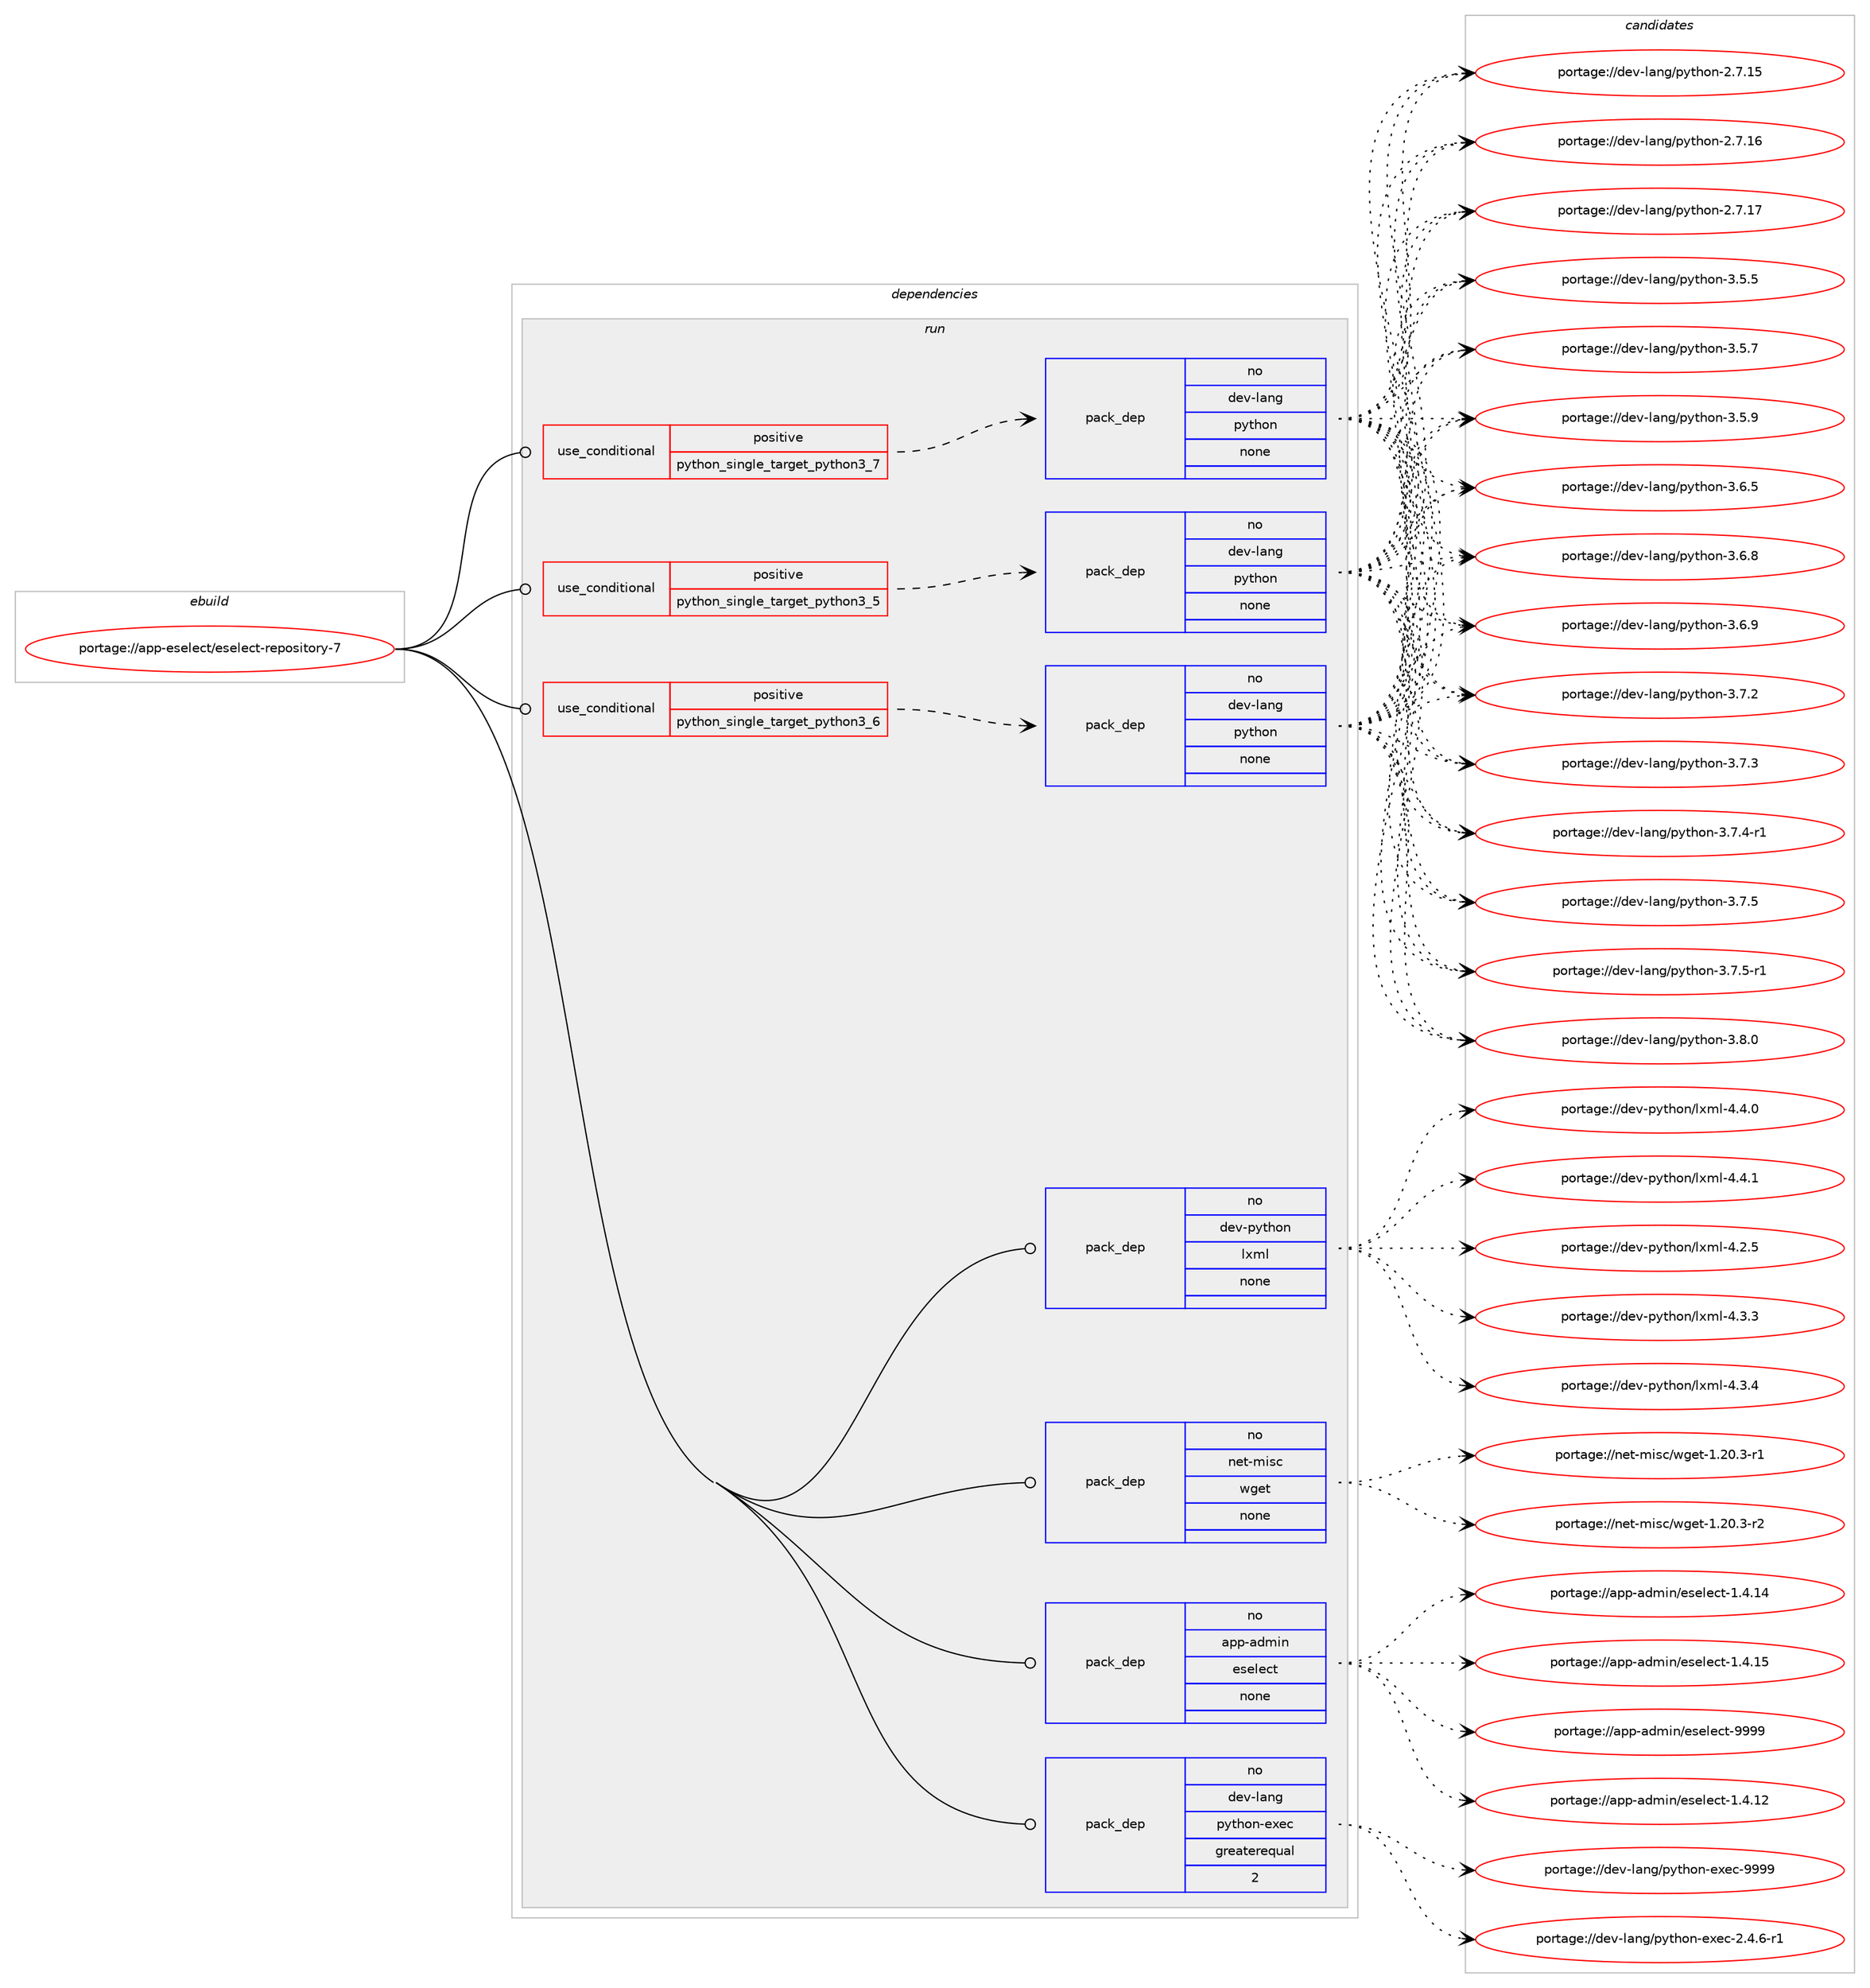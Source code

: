 digraph prolog {

# *************
# Graph options
# *************

newrank=true;
concentrate=true;
compound=true;
graph [rankdir=LR,fontname=Helvetica,fontsize=10,ranksep=1.5];#, ranksep=2.5, nodesep=0.2];
edge  [arrowhead=vee];
node  [fontname=Helvetica,fontsize=10];

# **********
# The ebuild
# **********

subgraph cluster_leftcol {
color=gray;
rank=same;
label=<<i>ebuild</i>>;
id [label="portage://app-eselect/eselect-repository-7", color=red, width=4, href="../app-eselect/eselect-repository-7.svg"];
}

# ****************
# The dependencies
# ****************

subgraph cluster_midcol {
color=gray;
label=<<i>dependencies</i>>;
subgraph cluster_compile {
fillcolor="#eeeeee";
style=filled;
label=<<i>compile</i>>;
}
subgraph cluster_compileandrun {
fillcolor="#eeeeee";
style=filled;
label=<<i>compile and run</i>>;
}
subgraph cluster_run {
fillcolor="#eeeeee";
style=filled;
label=<<i>run</i>>;
subgraph cond7492 {
dependency29041 [label=<<TABLE BORDER="0" CELLBORDER="1" CELLSPACING="0" CELLPADDING="4"><TR><TD ROWSPAN="3" CELLPADDING="10">use_conditional</TD></TR><TR><TD>positive</TD></TR><TR><TD>python_single_target_python3_5</TD></TR></TABLE>>, shape=none, color=red];
subgraph pack21114 {
dependency29042 [label=<<TABLE BORDER="0" CELLBORDER="1" CELLSPACING="0" CELLPADDING="4" WIDTH="220"><TR><TD ROWSPAN="6" CELLPADDING="30">pack_dep</TD></TR><TR><TD WIDTH="110">no</TD></TR><TR><TD>dev-lang</TD></TR><TR><TD>python</TD></TR><TR><TD>none</TD></TR><TR><TD></TD></TR></TABLE>>, shape=none, color=blue];
}
dependency29041:e -> dependency29042:w [weight=20,style="dashed",arrowhead="vee"];
}
id:e -> dependency29041:w [weight=20,style="solid",arrowhead="odot"];
subgraph cond7493 {
dependency29043 [label=<<TABLE BORDER="0" CELLBORDER="1" CELLSPACING="0" CELLPADDING="4"><TR><TD ROWSPAN="3" CELLPADDING="10">use_conditional</TD></TR><TR><TD>positive</TD></TR><TR><TD>python_single_target_python3_6</TD></TR></TABLE>>, shape=none, color=red];
subgraph pack21115 {
dependency29044 [label=<<TABLE BORDER="0" CELLBORDER="1" CELLSPACING="0" CELLPADDING="4" WIDTH="220"><TR><TD ROWSPAN="6" CELLPADDING="30">pack_dep</TD></TR><TR><TD WIDTH="110">no</TD></TR><TR><TD>dev-lang</TD></TR><TR><TD>python</TD></TR><TR><TD>none</TD></TR><TR><TD></TD></TR></TABLE>>, shape=none, color=blue];
}
dependency29043:e -> dependency29044:w [weight=20,style="dashed",arrowhead="vee"];
}
id:e -> dependency29043:w [weight=20,style="solid",arrowhead="odot"];
subgraph cond7494 {
dependency29045 [label=<<TABLE BORDER="0" CELLBORDER="1" CELLSPACING="0" CELLPADDING="4"><TR><TD ROWSPAN="3" CELLPADDING="10">use_conditional</TD></TR><TR><TD>positive</TD></TR><TR><TD>python_single_target_python3_7</TD></TR></TABLE>>, shape=none, color=red];
subgraph pack21116 {
dependency29046 [label=<<TABLE BORDER="0" CELLBORDER="1" CELLSPACING="0" CELLPADDING="4" WIDTH="220"><TR><TD ROWSPAN="6" CELLPADDING="30">pack_dep</TD></TR><TR><TD WIDTH="110">no</TD></TR><TR><TD>dev-lang</TD></TR><TR><TD>python</TD></TR><TR><TD>none</TD></TR><TR><TD></TD></TR></TABLE>>, shape=none, color=blue];
}
dependency29045:e -> dependency29046:w [weight=20,style="dashed",arrowhead="vee"];
}
id:e -> dependency29045:w [weight=20,style="solid",arrowhead="odot"];
subgraph pack21117 {
dependency29047 [label=<<TABLE BORDER="0" CELLBORDER="1" CELLSPACING="0" CELLPADDING="4" WIDTH="220"><TR><TD ROWSPAN="6" CELLPADDING="30">pack_dep</TD></TR><TR><TD WIDTH="110">no</TD></TR><TR><TD>app-admin</TD></TR><TR><TD>eselect</TD></TR><TR><TD>none</TD></TR><TR><TD></TD></TR></TABLE>>, shape=none, color=blue];
}
id:e -> dependency29047:w [weight=20,style="solid",arrowhead="odot"];
subgraph pack21118 {
dependency29048 [label=<<TABLE BORDER="0" CELLBORDER="1" CELLSPACING="0" CELLPADDING="4" WIDTH="220"><TR><TD ROWSPAN="6" CELLPADDING="30">pack_dep</TD></TR><TR><TD WIDTH="110">no</TD></TR><TR><TD>dev-lang</TD></TR><TR><TD>python-exec</TD></TR><TR><TD>greaterequal</TD></TR><TR><TD>2</TD></TR></TABLE>>, shape=none, color=blue];
}
id:e -> dependency29048:w [weight=20,style="solid",arrowhead="odot"];
subgraph pack21119 {
dependency29049 [label=<<TABLE BORDER="0" CELLBORDER="1" CELLSPACING="0" CELLPADDING="4" WIDTH="220"><TR><TD ROWSPAN="6" CELLPADDING="30">pack_dep</TD></TR><TR><TD WIDTH="110">no</TD></TR><TR><TD>dev-python</TD></TR><TR><TD>lxml</TD></TR><TR><TD>none</TD></TR><TR><TD></TD></TR></TABLE>>, shape=none, color=blue];
}
id:e -> dependency29049:w [weight=20,style="solid",arrowhead="odot"];
subgraph pack21120 {
dependency29050 [label=<<TABLE BORDER="0" CELLBORDER="1" CELLSPACING="0" CELLPADDING="4" WIDTH="220"><TR><TD ROWSPAN="6" CELLPADDING="30">pack_dep</TD></TR><TR><TD WIDTH="110">no</TD></TR><TR><TD>net-misc</TD></TR><TR><TD>wget</TD></TR><TR><TD>none</TD></TR><TR><TD></TD></TR></TABLE>>, shape=none, color=blue];
}
id:e -> dependency29050:w [weight=20,style="solid",arrowhead="odot"];
}
}

# **************
# The candidates
# **************

subgraph cluster_choices {
rank=same;
color=gray;
label=<<i>candidates</i>>;

subgraph choice21114 {
color=black;
nodesep=1;
choiceportage10010111845108971101034711212111610411111045504655464953 [label="portage://dev-lang/python-2.7.15", color=red, width=4,href="../dev-lang/python-2.7.15.svg"];
choiceportage10010111845108971101034711212111610411111045504655464954 [label="portage://dev-lang/python-2.7.16", color=red, width=4,href="../dev-lang/python-2.7.16.svg"];
choiceportage10010111845108971101034711212111610411111045504655464955 [label="portage://dev-lang/python-2.7.17", color=red, width=4,href="../dev-lang/python-2.7.17.svg"];
choiceportage100101118451089711010347112121116104111110455146534653 [label="portage://dev-lang/python-3.5.5", color=red, width=4,href="../dev-lang/python-3.5.5.svg"];
choiceportage100101118451089711010347112121116104111110455146534655 [label="portage://dev-lang/python-3.5.7", color=red, width=4,href="../dev-lang/python-3.5.7.svg"];
choiceportage100101118451089711010347112121116104111110455146534657 [label="portage://dev-lang/python-3.5.9", color=red, width=4,href="../dev-lang/python-3.5.9.svg"];
choiceportage100101118451089711010347112121116104111110455146544653 [label="portage://dev-lang/python-3.6.5", color=red, width=4,href="../dev-lang/python-3.6.5.svg"];
choiceportage100101118451089711010347112121116104111110455146544656 [label="portage://dev-lang/python-3.6.8", color=red, width=4,href="../dev-lang/python-3.6.8.svg"];
choiceportage100101118451089711010347112121116104111110455146544657 [label="portage://dev-lang/python-3.6.9", color=red, width=4,href="../dev-lang/python-3.6.9.svg"];
choiceportage100101118451089711010347112121116104111110455146554650 [label="portage://dev-lang/python-3.7.2", color=red, width=4,href="../dev-lang/python-3.7.2.svg"];
choiceportage100101118451089711010347112121116104111110455146554651 [label="portage://dev-lang/python-3.7.3", color=red, width=4,href="../dev-lang/python-3.7.3.svg"];
choiceportage1001011184510897110103471121211161041111104551465546524511449 [label="portage://dev-lang/python-3.7.4-r1", color=red, width=4,href="../dev-lang/python-3.7.4-r1.svg"];
choiceportage100101118451089711010347112121116104111110455146554653 [label="portage://dev-lang/python-3.7.5", color=red, width=4,href="../dev-lang/python-3.7.5.svg"];
choiceportage1001011184510897110103471121211161041111104551465546534511449 [label="portage://dev-lang/python-3.7.5-r1", color=red, width=4,href="../dev-lang/python-3.7.5-r1.svg"];
choiceportage100101118451089711010347112121116104111110455146564648 [label="portage://dev-lang/python-3.8.0", color=red, width=4,href="../dev-lang/python-3.8.0.svg"];
dependency29042:e -> choiceportage10010111845108971101034711212111610411111045504655464953:w [style=dotted,weight="100"];
dependency29042:e -> choiceportage10010111845108971101034711212111610411111045504655464954:w [style=dotted,weight="100"];
dependency29042:e -> choiceportage10010111845108971101034711212111610411111045504655464955:w [style=dotted,weight="100"];
dependency29042:e -> choiceportage100101118451089711010347112121116104111110455146534653:w [style=dotted,weight="100"];
dependency29042:e -> choiceportage100101118451089711010347112121116104111110455146534655:w [style=dotted,weight="100"];
dependency29042:e -> choiceportage100101118451089711010347112121116104111110455146534657:w [style=dotted,weight="100"];
dependency29042:e -> choiceportage100101118451089711010347112121116104111110455146544653:w [style=dotted,weight="100"];
dependency29042:e -> choiceportage100101118451089711010347112121116104111110455146544656:w [style=dotted,weight="100"];
dependency29042:e -> choiceportage100101118451089711010347112121116104111110455146544657:w [style=dotted,weight="100"];
dependency29042:e -> choiceportage100101118451089711010347112121116104111110455146554650:w [style=dotted,weight="100"];
dependency29042:e -> choiceportage100101118451089711010347112121116104111110455146554651:w [style=dotted,weight="100"];
dependency29042:e -> choiceportage1001011184510897110103471121211161041111104551465546524511449:w [style=dotted,weight="100"];
dependency29042:e -> choiceportage100101118451089711010347112121116104111110455146554653:w [style=dotted,weight="100"];
dependency29042:e -> choiceportage1001011184510897110103471121211161041111104551465546534511449:w [style=dotted,weight="100"];
dependency29042:e -> choiceportage100101118451089711010347112121116104111110455146564648:w [style=dotted,weight="100"];
}
subgraph choice21115 {
color=black;
nodesep=1;
choiceportage10010111845108971101034711212111610411111045504655464953 [label="portage://dev-lang/python-2.7.15", color=red, width=4,href="../dev-lang/python-2.7.15.svg"];
choiceportage10010111845108971101034711212111610411111045504655464954 [label="portage://dev-lang/python-2.7.16", color=red, width=4,href="../dev-lang/python-2.7.16.svg"];
choiceportage10010111845108971101034711212111610411111045504655464955 [label="portage://dev-lang/python-2.7.17", color=red, width=4,href="../dev-lang/python-2.7.17.svg"];
choiceportage100101118451089711010347112121116104111110455146534653 [label="portage://dev-lang/python-3.5.5", color=red, width=4,href="../dev-lang/python-3.5.5.svg"];
choiceportage100101118451089711010347112121116104111110455146534655 [label="portage://dev-lang/python-3.5.7", color=red, width=4,href="../dev-lang/python-3.5.7.svg"];
choiceportage100101118451089711010347112121116104111110455146534657 [label="portage://dev-lang/python-3.5.9", color=red, width=4,href="../dev-lang/python-3.5.9.svg"];
choiceportage100101118451089711010347112121116104111110455146544653 [label="portage://dev-lang/python-3.6.5", color=red, width=4,href="../dev-lang/python-3.6.5.svg"];
choiceportage100101118451089711010347112121116104111110455146544656 [label="portage://dev-lang/python-3.6.8", color=red, width=4,href="../dev-lang/python-3.6.8.svg"];
choiceportage100101118451089711010347112121116104111110455146544657 [label="portage://dev-lang/python-3.6.9", color=red, width=4,href="../dev-lang/python-3.6.9.svg"];
choiceportage100101118451089711010347112121116104111110455146554650 [label="portage://dev-lang/python-3.7.2", color=red, width=4,href="../dev-lang/python-3.7.2.svg"];
choiceportage100101118451089711010347112121116104111110455146554651 [label="portage://dev-lang/python-3.7.3", color=red, width=4,href="../dev-lang/python-3.7.3.svg"];
choiceportage1001011184510897110103471121211161041111104551465546524511449 [label="portage://dev-lang/python-3.7.4-r1", color=red, width=4,href="../dev-lang/python-3.7.4-r1.svg"];
choiceportage100101118451089711010347112121116104111110455146554653 [label="portage://dev-lang/python-3.7.5", color=red, width=4,href="../dev-lang/python-3.7.5.svg"];
choiceportage1001011184510897110103471121211161041111104551465546534511449 [label="portage://dev-lang/python-3.7.5-r1", color=red, width=4,href="../dev-lang/python-3.7.5-r1.svg"];
choiceportage100101118451089711010347112121116104111110455146564648 [label="portage://dev-lang/python-3.8.0", color=red, width=4,href="../dev-lang/python-3.8.0.svg"];
dependency29044:e -> choiceportage10010111845108971101034711212111610411111045504655464953:w [style=dotted,weight="100"];
dependency29044:e -> choiceportage10010111845108971101034711212111610411111045504655464954:w [style=dotted,weight="100"];
dependency29044:e -> choiceportage10010111845108971101034711212111610411111045504655464955:w [style=dotted,weight="100"];
dependency29044:e -> choiceportage100101118451089711010347112121116104111110455146534653:w [style=dotted,weight="100"];
dependency29044:e -> choiceportage100101118451089711010347112121116104111110455146534655:w [style=dotted,weight="100"];
dependency29044:e -> choiceportage100101118451089711010347112121116104111110455146534657:w [style=dotted,weight="100"];
dependency29044:e -> choiceportage100101118451089711010347112121116104111110455146544653:w [style=dotted,weight="100"];
dependency29044:e -> choiceportage100101118451089711010347112121116104111110455146544656:w [style=dotted,weight="100"];
dependency29044:e -> choiceportage100101118451089711010347112121116104111110455146544657:w [style=dotted,weight="100"];
dependency29044:e -> choiceportage100101118451089711010347112121116104111110455146554650:w [style=dotted,weight="100"];
dependency29044:e -> choiceportage100101118451089711010347112121116104111110455146554651:w [style=dotted,weight="100"];
dependency29044:e -> choiceportage1001011184510897110103471121211161041111104551465546524511449:w [style=dotted,weight="100"];
dependency29044:e -> choiceportage100101118451089711010347112121116104111110455146554653:w [style=dotted,weight="100"];
dependency29044:e -> choiceportage1001011184510897110103471121211161041111104551465546534511449:w [style=dotted,weight="100"];
dependency29044:e -> choiceportage100101118451089711010347112121116104111110455146564648:w [style=dotted,weight="100"];
}
subgraph choice21116 {
color=black;
nodesep=1;
choiceportage10010111845108971101034711212111610411111045504655464953 [label="portage://dev-lang/python-2.7.15", color=red, width=4,href="../dev-lang/python-2.7.15.svg"];
choiceportage10010111845108971101034711212111610411111045504655464954 [label="portage://dev-lang/python-2.7.16", color=red, width=4,href="../dev-lang/python-2.7.16.svg"];
choiceportage10010111845108971101034711212111610411111045504655464955 [label="portage://dev-lang/python-2.7.17", color=red, width=4,href="../dev-lang/python-2.7.17.svg"];
choiceportage100101118451089711010347112121116104111110455146534653 [label="portage://dev-lang/python-3.5.5", color=red, width=4,href="../dev-lang/python-3.5.5.svg"];
choiceportage100101118451089711010347112121116104111110455146534655 [label="portage://dev-lang/python-3.5.7", color=red, width=4,href="../dev-lang/python-3.5.7.svg"];
choiceportage100101118451089711010347112121116104111110455146534657 [label="portage://dev-lang/python-3.5.9", color=red, width=4,href="../dev-lang/python-3.5.9.svg"];
choiceportage100101118451089711010347112121116104111110455146544653 [label="portage://dev-lang/python-3.6.5", color=red, width=4,href="../dev-lang/python-3.6.5.svg"];
choiceportage100101118451089711010347112121116104111110455146544656 [label="portage://dev-lang/python-3.6.8", color=red, width=4,href="../dev-lang/python-3.6.8.svg"];
choiceportage100101118451089711010347112121116104111110455146544657 [label="portage://dev-lang/python-3.6.9", color=red, width=4,href="../dev-lang/python-3.6.9.svg"];
choiceportage100101118451089711010347112121116104111110455146554650 [label="portage://dev-lang/python-3.7.2", color=red, width=4,href="../dev-lang/python-3.7.2.svg"];
choiceportage100101118451089711010347112121116104111110455146554651 [label="portage://dev-lang/python-3.7.3", color=red, width=4,href="../dev-lang/python-3.7.3.svg"];
choiceportage1001011184510897110103471121211161041111104551465546524511449 [label="portage://dev-lang/python-3.7.4-r1", color=red, width=4,href="../dev-lang/python-3.7.4-r1.svg"];
choiceportage100101118451089711010347112121116104111110455146554653 [label="portage://dev-lang/python-3.7.5", color=red, width=4,href="../dev-lang/python-3.7.5.svg"];
choiceportage1001011184510897110103471121211161041111104551465546534511449 [label="portage://dev-lang/python-3.7.5-r1", color=red, width=4,href="../dev-lang/python-3.7.5-r1.svg"];
choiceportage100101118451089711010347112121116104111110455146564648 [label="portage://dev-lang/python-3.8.0", color=red, width=4,href="../dev-lang/python-3.8.0.svg"];
dependency29046:e -> choiceportage10010111845108971101034711212111610411111045504655464953:w [style=dotted,weight="100"];
dependency29046:e -> choiceportage10010111845108971101034711212111610411111045504655464954:w [style=dotted,weight="100"];
dependency29046:e -> choiceportage10010111845108971101034711212111610411111045504655464955:w [style=dotted,weight="100"];
dependency29046:e -> choiceportage100101118451089711010347112121116104111110455146534653:w [style=dotted,weight="100"];
dependency29046:e -> choiceportage100101118451089711010347112121116104111110455146534655:w [style=dotted,weight="100"];
dependency29046:e -> choiceportage100101118451089711010347112121116104111110455146534657:w [style=dotted,weight="100"];
dependency29046:e -> choiceportage100101118451089711010347112121116104111110455146544653:w [style=dotted,weight="100"];
dependency29046:e -> choiceportage100101118451089711010347112121116104111110455146544656:w [style=dotted,weight="100"];
dependency29046:e -> choiceportage100101118451089711010347112121116104111110455146544657:w [style=dotted,weight="100"];
dependency29046:e -> choiceportage100101118451089711010347112121116104111110455146554650:w [style=dotted,weight="100"];
dependency29046:e -> choiceportage100101118451089711010347112121116104111110455146554651:w [style=dotted,weight="100"];
dependency29046:e -> choiceportage1001011184510897110103471121211161041111104551465546524511449:w [style=dotted,weight="100"];
dependency29046:e -> choiceportage100101118451089711010347112121116104111110455146554653:w [style=dotted,weight="100"];
dependency29046:e -> choiceportage1001011184510897110103471121211161041111104551465546534511449:w [style=dotted,weight="100"];
dependency29046:e -> choiceportage100101118451089711010347112121116104111110455146564648:w [style=dotted,weight="100"];
}
subgraph choice21117 {
color=black;
nodesep=1;
choiceportage971121124597100109105110471011151011081019911645494652464950 [label="portage://app-admin/eselect-1.4.12", color=red, width=4,href="../app-admin/eselect-1.4.12.svg"];
choiceportage971121124597100109105110471011151011081019911645494652464952 [label="portage://app-admin/eselect-1.4.14", color=red, width=4,href="../app-admin/eselect-1.4.14.svg"];
choiceportage971121124597100109105110471011151011081019911645494652464953 [label="portage://app-admin/eselect-1.4.15", color=red, width=4,href="../app-admin/eselect-1.4.15.svg"];
choiceportage97112112459710010910511047101115101108101991164557575757 [label="portage://app-admin/eselect-9999", color=red, width=4,href="../app-admin/eselect-9999.svg"];
dependency29047:e -> choiceportage971121124597100109105110471011151011081019911645494652464950:w [style=dotted,weight="100"];
dependency29047:e -> choiceportage971121124597100109105110471011151011081019911645494652464952:w [style=dotted,weight="100"];
dependency29047:e -> choiceportage971121124597100109105110471011151011081019911645494652464953:w [style=dotted,weight="100"];
dependency29047:e -> choiceportage97112112459710010910511047101115101108101991164557575757:w [style=dotted,weight="100"];
}
subgraph choice21118 {
color=black;
nodesep=1;
choiceportage10010111845108971101034711212111610411111045101120101994550465246544511449 [label="portage://dev-lang/python-exec-2.4.6-r1", color=red, width=4,href="../dev-lang/python-exec-2.4.6-r1.svg"];
choiceportage10010111845108971101034711212111610411111045101120101994557575757 [label="portage://dev-lang/python-exec-9999", color=red, width=4,href="../dev-lang/python-exec-9999.svg"];
dependency29048:e -> choiceportage10010111845108971101034711212111610411111045101120101994550465246544511449:w [style=dotted,weight="100"];
dependency29048:e -> choiceportage10010111845108971101034711212111610411111045101120101994557575757:w [style=dotted,weight="100"];
}
subgraph choice21119 {
color=black;
nodesep=1;
choiceportage1001011184511212111610411111047108120109108455246504653 [label="portage://dev-python/lxml-4.2.5", color=red, width=4,href="../dev-python/lxml-4.2.5.svg"];
choiceportage1001011184511212111610411111047108120109108455246514651 [label="portage://dev-python/lxml-4.3.3", color=red, width=4,href="../dev-python/lxml-4.3.3.svg"];
choiceportage1001011184511212111610411111047108120109108455246514652 [label="portage://dev-python/lxml-4.3.4", color=red, width=4,href="../dev-python/lxml-4.3.4.svg"];
choiceportage1001011184511212111610411111047108120109108455246524648 [label="portage://dev-python/lxml-4.4.0", color=red, width=4,href="../dev-python/lxml-4.4.0.svg"];
choiceportage1001011184511212111610411111047108120109108455246524649 [label="portage://dev-python/lxml-4.4.1", color=red, width=4,href="../dev-python/lxml-4.4.1.svg"];
dependency29049:e -> choiceportage1001011184511212111610411111047108120109108455246504653:w [style=dotted,weight="100"];
dependency29049:e -> choiceportage1001011184511212111610411111047108120109108455246514651:w [style=dotted,weight="100"];
dependency29049:e -> choiceportage1001011184511212111610411111047108120109108455246514652:w [style=dotted,weight="100"];
dependency29049:e -> choiceportage1001011184511212111610411111047108120109108455246524648:w [style=dotted,weight="100"];
dependency29049:e -> choiceportage1001011184511212111610411111047108120109108455246524649:w [style=dotted,weight="100"];
}
subgraph choice21120 {
color=black;
nodesep=1;
choiceportage110101116451091051159947119103101116454946504846514511449 [label="portage://net-misc/wget-1.20.3-r1", color=red, width=4,href="../net-misc/wget-1.20.3-r1.svg"];
choiceportage110101116451091051159947119103101116454946504846514511450 [label="portage://net-misc/wget-1.20.3-r2", color=red, width=4,href="../net-misc/wget-1.20.3-r2.svg"];
dependency29050:e -> choiceportage110101116451091051159947119103101116454946504846514511449:w [style=dotted,weight="100"];
dependency29050:e -> choiceportage110101116451091051159947119103101116454946504846514511450:w [style=dotted,weight="100"];
}
}

}
